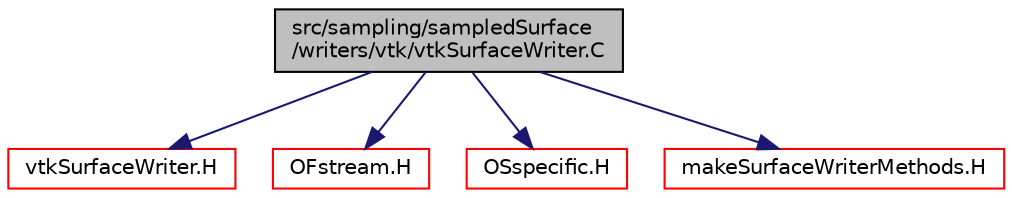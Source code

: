digraph "src/sampling/sampledSurface/writers/vtk/vtkSurfaceWriter.C"
{
  bgcolor="transparent";
  edge [fontname="Helvetica",fontsize="10",labelfontname="Helvetica",labelfontsize="10"];
  node [fontname="Helvetica",fontsize="10",shape=record];
  Node0 [label="src/sampling/sampledSurface\l/writers/vtk/vtkSurfaceWriter.C",height=0.2,width=0.4,color="black", fillcolor="grey75", style="filled", fontcolor="black"];
  Node0 -> Node1 [color="midnightblue",fontsize="10",style="solid",fontname="Helvetica"];
  Node1 [label="vtkSurfaceWriter.H",height=0.2,width=0.4,color="red",URL="$a15242.html"];
  Node0 -> Node161 [color="midnightblue",fontsize="10",style="solid",fontname="Helvetica"];
  Node161 [label="OFstream.H",height=0.2,width=0.4,color="red",URL="$a09791.html"];
  Node0 -> Node163 [color="midnightblue",fontsize="10",style="solid",fontname="Helvetica"];
  Node163 [label="OSspecific.H",height=0.2,width=0.4,color="red",URL="$a11105.html",tooltip="Functions used by OpenFOAM that are specific to POSIX compliant operating systems and need to be repl..."];
  Node0 -> Node166 [color="midnightblue",fontsize="10",style="solid",fontname="Helvetica"];
  Node166 [label="makeSurfaceWriterMethods.H",height=0.2,width=0.4,color="red",URL="$a15203.html",tooltip="Convenience macros for instantiating writer methods for surfaceWriter classes. "];
}
